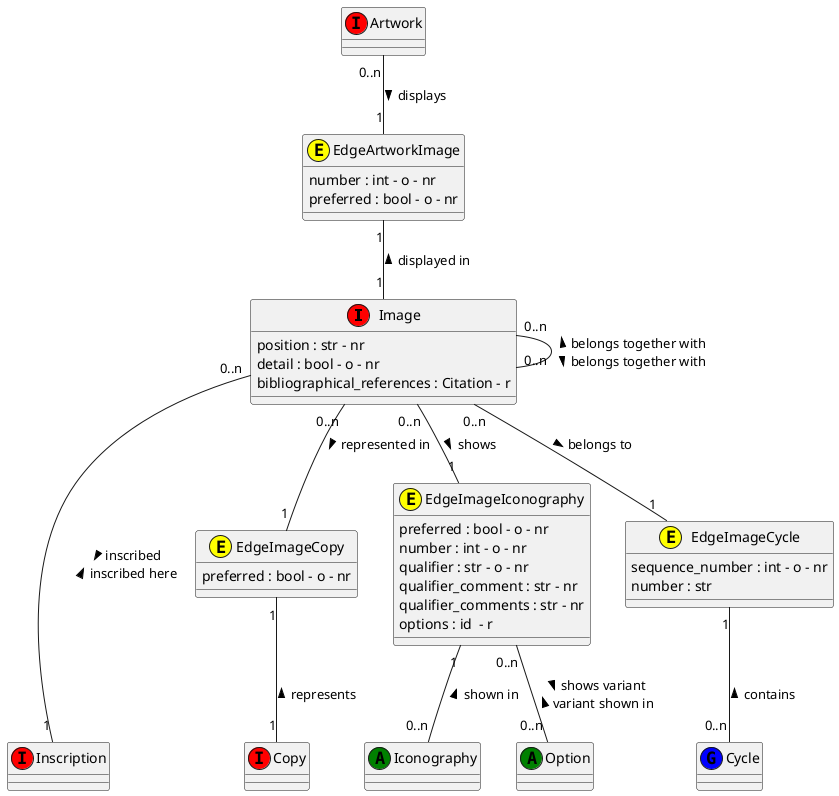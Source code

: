 @startuml Image

class Image <<(I,red)>>

Image : position : str - nr 
Image : detail : bool - o - nr
Image : bibliographical_references : Citation - r

class Artwork <<(I,red)>>

class Iconography <<(A,green)>>

class Inscription <<(I,red)>>

class Copy <<(I,red)>>

class Option <<(A,green)>>

class Cycle <<(G,blue)>>

class EdgeArtworkImage <<(E,yellow)>>
EdgeArtworkImage : number : int - o - nr
EdgeArtworkImage : preferred : bool - o - nr

class EdgeImageCopy <<(E,yellow)>>
EdgeImageCopy : preferred : bool - o - nr

class EdgeImageIconography <<(E,yellow)>>
EdgeImageIconography : preferred : bool - o - nr
EdgeImageIconography : number : int - o - nr
EdgeImageIconography : qualifier : str - o - nr
EdgeImageIconography : qualifier_comment : str - nr
EdgeImageIconography : qualifier_comments : str - nr
EdgeImageIconography : options : id  - r


class EdgeImageCycle <<(E,yellow)>>
EdgeImageCycle : sequence_number : int - o - nr
EdgeImageCycle : number : str

Artwork "0..n" -- "1" EdgeArtworkImage : displays >
EdgeArtworkImage "1" -- "1" Image : displayed in <

Image "0..n" -- "1" EdgeImageIconography : shows >
EdgeImageIconography "1" -- "0..n" Iconography : shown in <

EdgeImageIconography "0..n" -- "0..n" Option: > shows variant \n variant shown in <

Image "0..n" -- "1" EdgeImageCycle : > belongs to
EdgeImageCycle "1" -- "0..n" Cycle : contains <

Image "0..n" -- "0..n" Image : < belongs together with \n belongs together with >

Image "0..n" -- "1" EdgeImageCopy : represented in >
EdgeImageCopy "1" -- "1" Copy : represents <

Image "0..n" --- "1" Inscription : > inscribed \n inscribed here <

@enduml